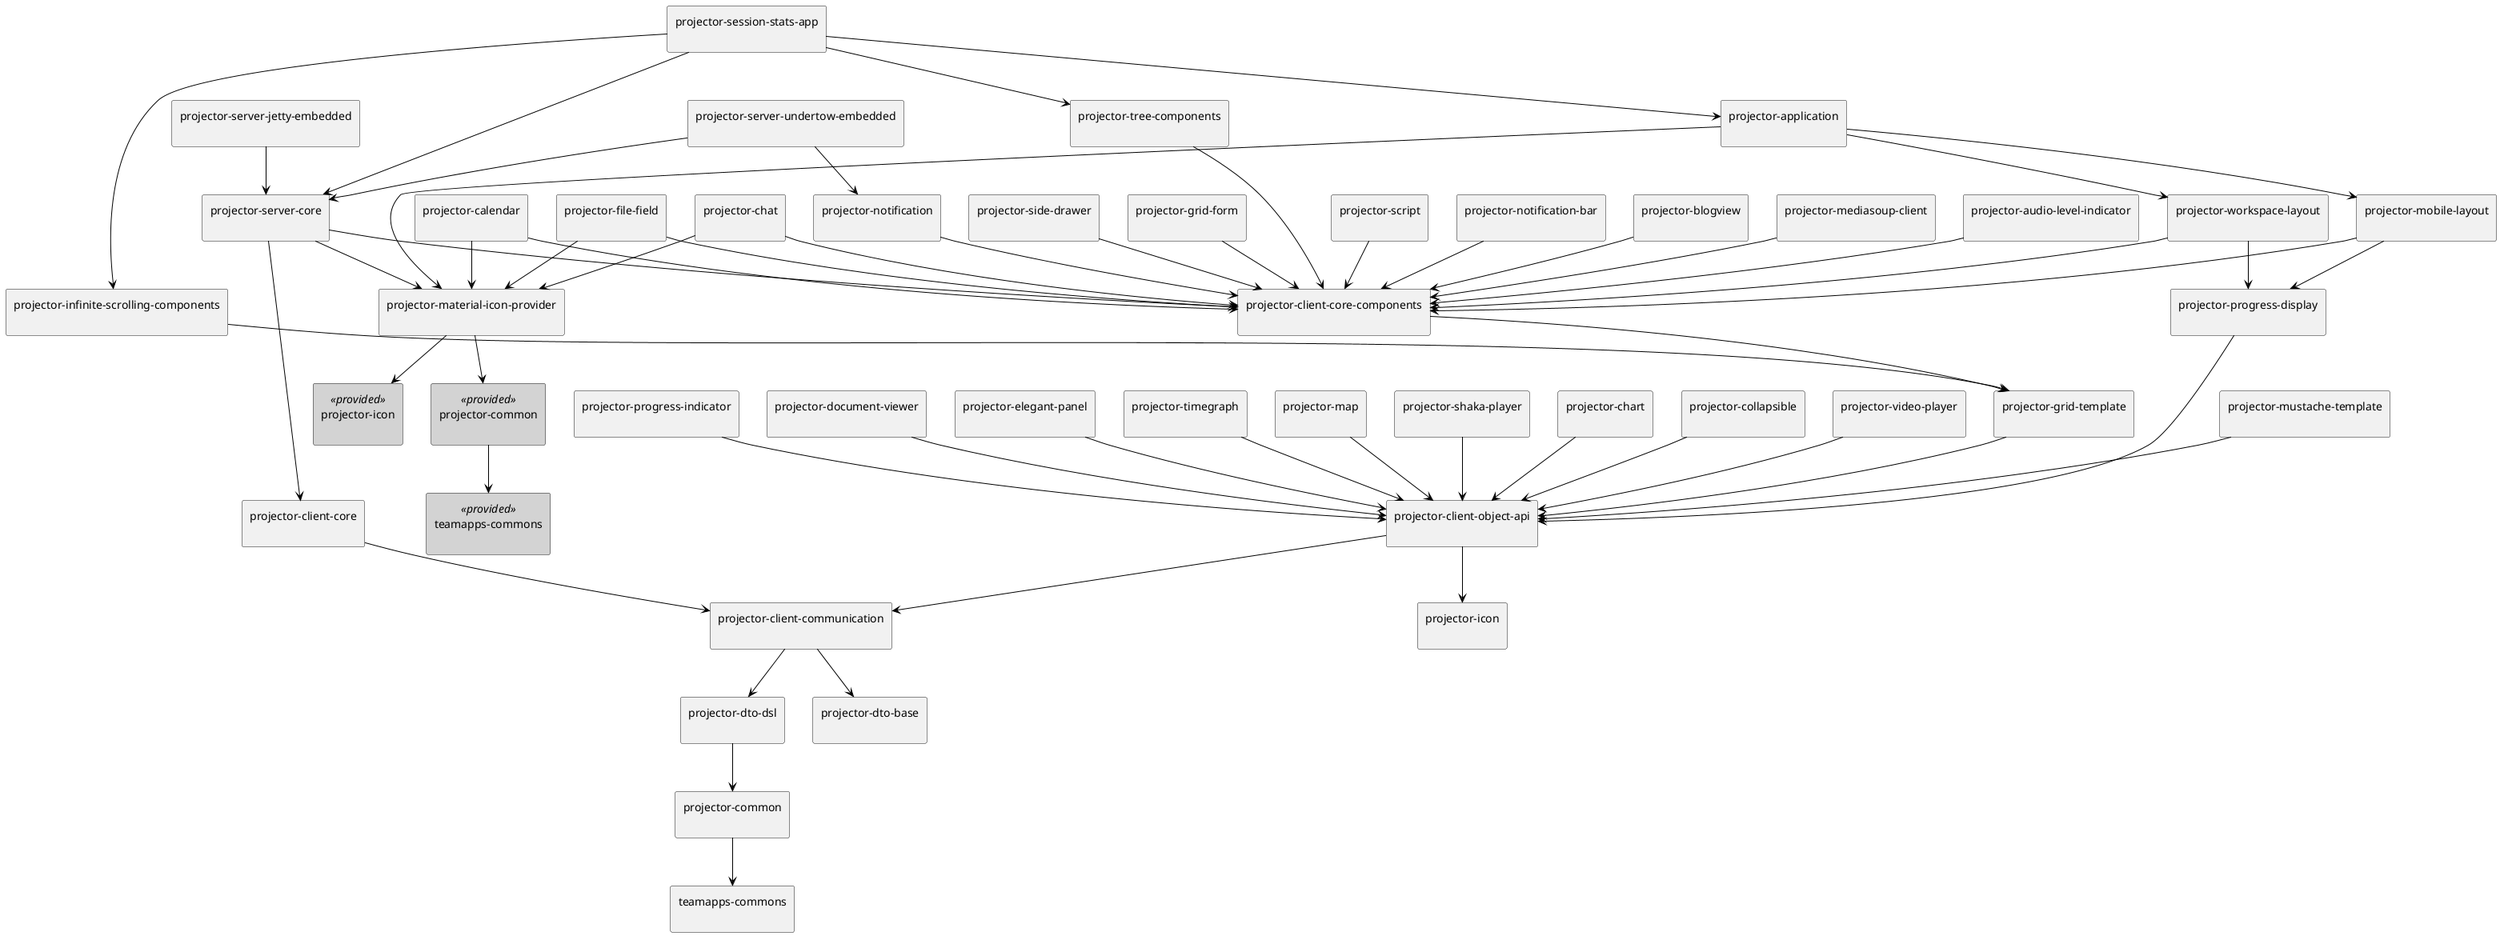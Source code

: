 @startuml
skinparam defaultTextAlignment center
skinparam rectangle {
  BackgroundColor<<optional>> beige
  BackgroundColor<<test>> lightGreen
  BackgroundColor<<runtime>> lightBlue
  BackgroundColor<<provided>> lightGray
}
rectangle "projector-common\n" as org_teamapps_projector_common_jar_compile
rectangle "teamapps-commons\n" as org_teamapps_teamapps_commons_jar_compile
rectangle "projector-dto-dsl\n" as org_teamapps_projector_dto_dsl_jar_compile
rectangle "projector-client-communication\n" as org_teamapps_projector_client_communication_jar_compile
rectangle "projector-dto-base\n" as org_teamapps_projector_dto_base_jar_compile
rectangle "projector-client-object-api\n" as org_teamapps_projector_client_object_api_jar_compile
rectangle "projector-icon\n" as org_teamapps_projector_icon_jar_compile
rectangle "projector-client-core\n" as org_teamapps_projector_client_core_jar_compile
rectangle "projector-grid-template\n" as org_teamapps_projector_grid_template_jar_compile
rectangle "projector-mustache-template\n" as org_teamapps_projector_mustache_template_jar_compile
rectangle "projector-client-core-components\n" as org_teamapps_projector_client_core_components_jar_compile
rectangle "projector-script\n" as org_teamapps_projector_script_jar_compile
rectangle "projector-progress-indicator\n" as org_teamapps_projector_progress_indicator_jar_compile
rectangle "projector-notification\n" as org_teamapps_projector_notification_jar_compile
rectangle "projector-progress-display\n" as org_teamapps_projector_progress_display_jar_compile
rectangle "projector-mobile-layout\n" as org_teamapps_projector_mobile_layout_jar_compile
rectangle "projector-notification-bar\n" as org_teamapps_projector_notification_bar_jar_compile
rectangle "projector-tree-components\n" as org_teamapps_projector_tree_components_jar_compile
rectangle "projector-infinite-scrolling-components\n" as org_teamapps_projector_infinite_scrolling_components_jar_compile
rectangle "projector-material-icon-provider\n" as org_teamapps_projector_material_icon_provider_jar_compile
rectangle "projector-icon\n" as org_teamapps_projector_icon_jar_provided<<provided>>
rectangle "projector-common\n" as org_teamapps_projector_common_jar_provided<<provided>>
rectangle "teamapps-commons\n" as org_teamapps_teamapps_commons_jar_provided<<provided>>
rectangle "projector-calendar\n" as org_teamapps_projector_calendar_jar_compile
rectangle "projector-document-viewer\n" as org_teamapps_projector_document_viewer_jar_compile
rectangle "projector-elegant-panel\n" as org_teamapps_projector_elegant_panel_jar_compile
rectangle "projector-file-field\n" as org_teamapps_projector_file_field_jar_compile
rectangle "projector-timegraph\n" as org_teamapps_projector_timegraph_jar_compile
rectangle "projector-workspace-layout\n" as org_teamapps_projector_workspace_layout_jar_compile
rectangle "projector-blogview\n" as org_teamapps_projector_blogview_jar_compile
rectangle "projector-map\n" as org_teamapps_projector_map_jar_compile
rectangle "projector-shaka-player\n" as org_teamapps_projector_shaka_player_jar_compile
rectangle "projector-mediasoup-client\n" as org_teamapps_projector_mediasoup_client_jar_compile
rectangle "projector-chart\n" as org_teamapps_projector_chart_jar_compile
rectangle "projector-audio-level-indicator\n" as org_teamapps_projector_audio_level_indicator_jar_compile
rectangle "projector-chat\n" as org_teamapps_projector_chat_jar_compile
rectangle "projector-collapsible\n" as org_teamapps_projector_collapsible_jar_compile
rectangle "projector-side-drawer\n" as org_teamapps_projector_side_drawer_jar_compile
rectangle "projector-video-player\n" as org_teamapps_projector_video_player_jar_compile
rectangle "projector-grid-form\n" as org_teamapps_projector_grid_form_jar_compile
rectangle "projector-application\n" as org_teamapps_projector_application_jar_compile
rectangle "projector-server-core\n" as org_teamapps_projector_server_core_jar_compile
rectangle "projector-server-jetty-embedded\n" as org_teamapps_projector_server_jetty_embedded_jar_compile
rectangle "projector-server-undertow-embedded\n" as org_teamapps_projector_server_undertow_embedded_jar_compile
rectangle "projector-session-stats-app\n" as org_teamapps_projector_session_stats_app_jar_compile
org_teamapps_projector_common_jar_compile -[#000000]-> org_teamapps_teamapps_commons_jar_compile
org_teamapps_projector_dto_dsl_jar_compile -[#000000]-> org_teamapps_projector_common_jar_compile
org_teamapps_projector_client_communication_jar_compile -[#000000]-> org_teamapps_projector_dto_dsl_jar_compile
org_teamapps_projector_client_communication_jar_compile -[#000000]-> org_teamapps_projector_dto_base_jar_compile
org_teamapps_projector_client_object_api_jar_compile -[#000000]-> org_teamapps_projector_client_communication_jar_compile
org_teamapps_projector_client_object_api_jar_compile -[#000000]-> org_teamapps_projector_icon_jar_compile
org_teamapps_projector_client_core_jar_compile -[#000000]-> org_teamapps_projector_client_communication_jar_compile
org_teamapps_projector_grid_template_jar_compile -[#000000]-> org_teamapps_projector_client_object_api_jar_compile
org_teamapps_projector_mustache_template_jar_compile -[#000000]-> org_teamapps_projector_client_object_api_jar_compile
org_teamapps_projector_client_core_components_jar_compile -[#000000]-> org_teamapps_projector_grid_template_jar_compile
org_teamapps_projector_script_jar_compile -[#000000]-> org_teamapps_projector_client_core_components_jar_compile
org_teamapps_projector_progress_indicator_jar_compile -[#000000]-> org_teamapps_projector_client_object_api_jar_compile
org_teamapps_projector_notification_jar_compile -[#000000]-> org_teamapps_projector_client_core_components_jar_compile
org_teamapps_projector_progress_display_jar_compile -[#000000]-> org_teamapps_projector_client_object_api_jar_compile
org_teamapps_projector_mobile_layout_jar_compile -[#000000]-> org_teamapps_projector_progress_display_jar_compile
org_teamapps_projector_mobile_layout_jar_compile -[#000000]-> org_teamapps_projector_client_core_components_jar_compile
org_teamapps_projector_notification_bar_jar_compile -[#000000]-> org_teamapps_projector_client_core_components_jar_compile
org_teamapps_projector_tree_components_jar_compile -[#000000]-> org_teamapps_projector_client_core_components_jar_compile
org_teamapps_projector_infinite_scrolling_components_jar_compile -[#000000]-> org_teamapps_projector_grid_template_jar_compile
org_teamapps_projector_material_icon_provider_jar_compile -[#000000]-> org_teamapps_projector_icon_jar_provided
org_teamapps_projector_common_jar_provided -[#000000]-> org_teamapps_teamapps_commons_jar_provided
org_teamapps_projector_material_icon_provider_jar_compile -[#000000]-> org_teamapps_projector_common_jar_provided
org_teamapps_projector_calendar_jar_compile -[#000000]-> org_teamapps_projector_client_core_components_jar_compile
org_teamapps_projector_calendar_jar_compile -[#000000]-> org_teamapps_projector_material_icon_provider_jar_compile
org_teamapps_projector_document_viewer_jar_compile -[#000000]-> org_teamapps_projector_client_object_api_jar_compile
org_teamapps_projector_elegant_panel_jar_compile -[#000000]-> org_teamapps_projector_client_object_api_jar_compile
org_teamapps_projector_file_field_jar_compile -[#000000]-> org_teamapps_projector_material_icon_provider_jar_compile
org_teamapps_projector_file_field_jar_compile -[#000000]-> org_teamapps_projector_client_core_components_jar_compile
org_teamapps_projector_timegraph_jar_compile -[#000000]-> org_teamapps_projector_client_object_api_jar_compile
org_teamapps_projector_workspace_layout_jar_compile -[#000000]-> org_teamapps_projector_progress_display_jar_compile
org_teamapps_projector_workspace_layout_jar_compile -[#000000]-> org_teamapps_projector_client_core_components_jar_compile
org_teamapps_projector_blogview_jar_compile -[#000000]-> org_teamapps_projector_client_core_components_jar_compile
org_teamapps_projector_map_jar_compile -[#000000]-> org_teamapps_projector_client_object_api_jar_compile
org_teamapps_projector_shaka_player_jar_compile -[#000000]-> org_teamapps_projector_client_object_api_jar_compile
org_teamapps_projector_mediasoup_client_jar_compile -[#000000]-> org_teamapps_projector_client_core_components_jar_compile
org_teamapps_projector_chart_jar_compile -[#000000]-> org_teamapps_projector_client_object_api_jar_compile
org_teamapps_projector_audio_level_indicator_jar_compile -[#000000]-> org_teamapps_projector_client_core_components_jar_compile
org_teamapps_projector_chat_jar_compile -[#000000]-> org_teamapps_projector_client_core_components_jar_compile
org_teamapps_projector_chat_jar_compile -[#000000]-> org_teamapps_projector_material_icon_provider_jar_compile
org_teamapps_projector_collapsible_jar_compile -[#000000]-> org_teamapps_projector_client_object_api_jar_compile
org_teamapps_projector_side_drawer_jar_compile -[#000000]-> org_teamapps_projector_client_core_components_jar_compile
org_teamapps_projector_video_player_jar_compile -[#000000]-> org_teamapps_projector_client_object_api_jar_compile
org_teamapps_projector_grid_form_jar_compile -[#000000]-> org_teamapps_projector_client_core_components_jar_compile
org_teamapps_projector_application_jar_compile -[#000000]-> org_teamapps_projector_workspace_layout_jar_compile
org_teamapps_projector_application_jar_compile -[#000000]-> org_teamapps_projector_mobile_layout_jar_compile
org_teamapps_projector_application_jar_compile -[#000000]-> org_teamapps_projector_material_icon_provider_jar_compile
org_teamapps_projector_server_core_jar_compile -[#000000]-> org_teamapps_projector_client_core_jar_compile
org_teamapps_projector_server_core_jar_compile -[#000000]-> org_teamapps_projector_client_core_components_jar_compile
org_teamapps_projector_server_core_jar_compile -[#000000]-> org_teamapps_projector_material_icon_provider_jar_compile
org_teamapps_projector_server_jetty_embedded_jar_compile -[#000000]-> org_teamapps_projector_server_core_jar_compile
org_teamapps_projector_server_undertow_embedded_jar_compile -[#000000]-> org_teamapps_projector_server_core_jar_compile
org_teamapps_projector_server_undertow_embedded_jar_compile -[#000000]-> org_teamapps_projector_notification_jar_compile
org_teamapps_projector_session_stats_app_jar_compile -[#000000]-> org_teamapps_projector_infinite_scrolling_components_jar_compile
org_teamapps_projector_session_stats_app_jar_compile -[#000000]-> org_teamapps_projector_server_core_jar_compile
org_teamapps_projector_session_stats_app_jar_compile -[#000000]-> org_teamapps_projector_application_jar_compile
org_teamapps_projector_session_stats_app_jar_compile -[#000000]-> org_teamapps_projector_tree_components_jar_compile
@enduml